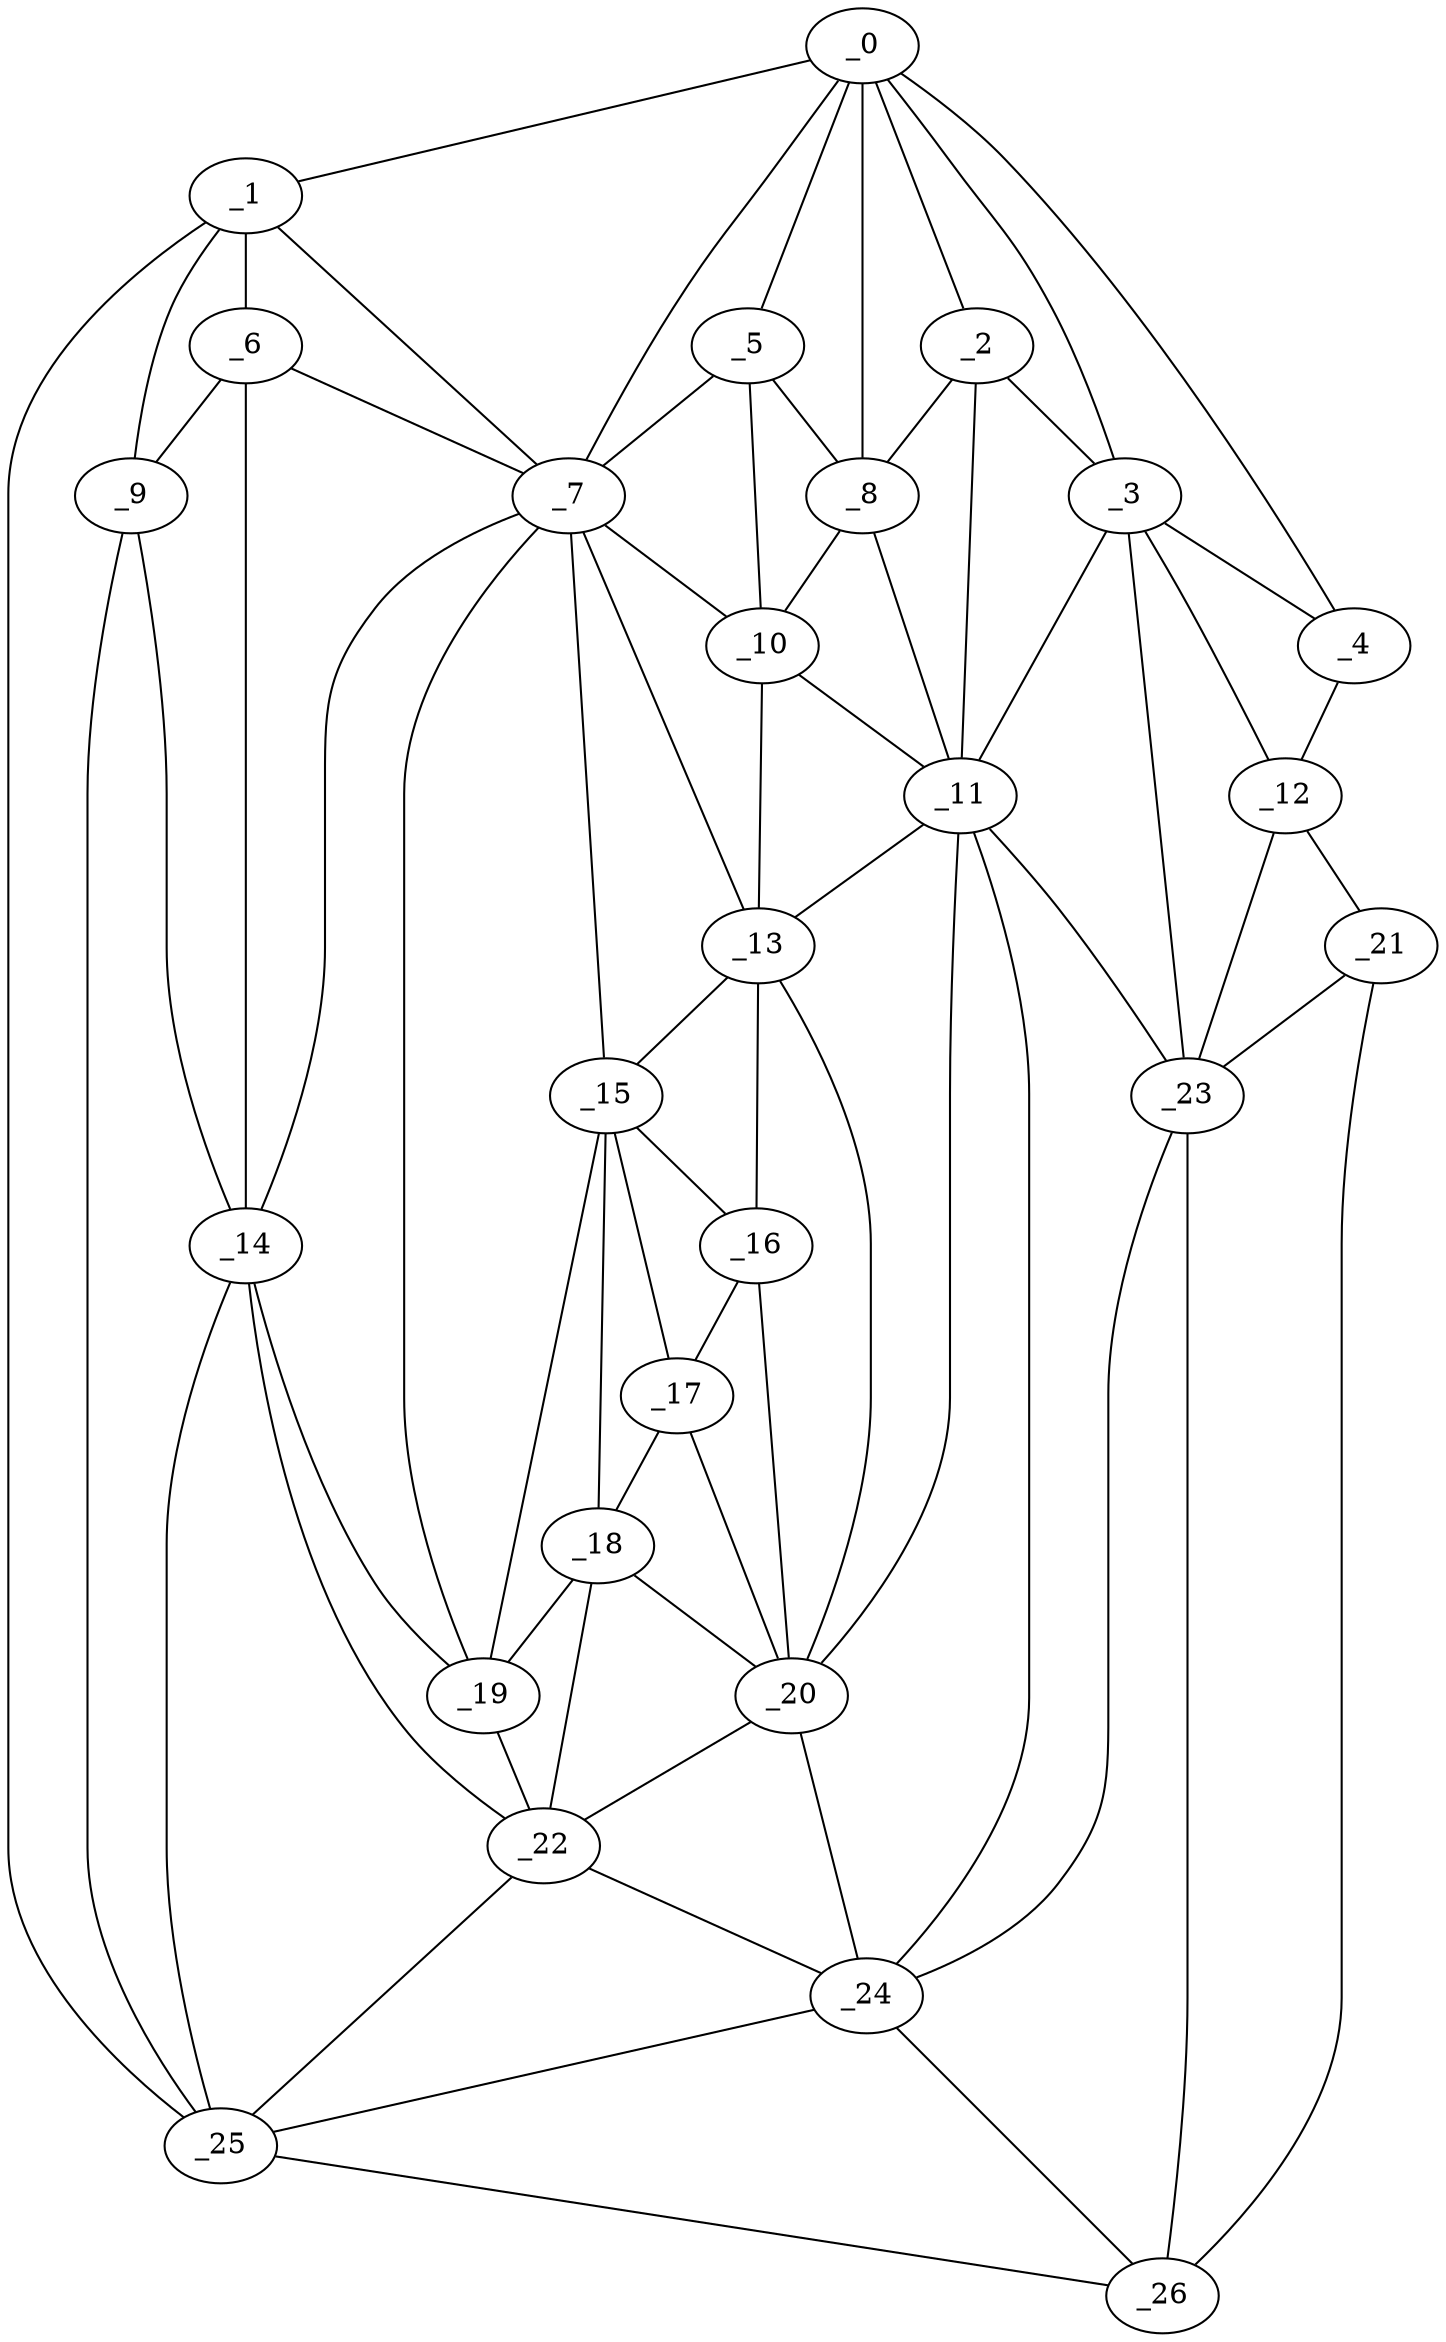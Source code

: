 graph "obj64__5.gxl" {
	_0	 [x=38,
		y=37];
	_1	 [x=39,
		y=123];
	_0 -- _1	 [valence=1];
	_2	 [x=41,
		y=32];
	_0 -- _2	 [valence=1];
	_3	 [x=42,
		y=25];
	_0 -- _3	 [valence=1];
	_4	 [x=46,
		y=7];
	_0 -- _4	 [valence=1];
	_5	 [x=48,
		y=57];
	_0 -- _5	 [valence=2];
	_7	 [x=51,
		y=73];
	_0 -- _7	 [valence=2];
	_8	 [x=53,
		y=52];
	_0 -- _8	 [valence=2];
	_6	 [x=48,
		y=104];
	_1 -- _6	 [valence=2];
	_1 -- _7	 [valence=2];
	_9	 [x=54,
		y=115];
	_1 -- _9	 [valence=2];
	_25	 [x=91,
		y=124];
	_1 -- _25	 [valence=1];
	_2 -- _3	 [valence=1];
	_2 -- _8	 [valence=2];
	_11	 [x=58,
		y=54];
	_2 -- _11	 [valence=2];
	_3 -- _4	 [valence=2];
	_3 -- _11	 [valence=2];
	_12	 [x=64,
		y=5];
	_3 -- _12	 [valence=1];
	_23	 [x=89,
		y=24];
	_3 -- _23	 [valence=1];
	_4 -- _12	 [valence=1];
	_5 -- _7	 [valence=2];
	_5 -- _8	 [valence=2];
	_10	 [x=55,
		y=60];
	_5 -- _10	 [valence=2];
	_6 -- _7	 [valence=2];
	_6 -- _9	 [valence=2];
	_14	 [x=68,
		y=105];
	_6 -- _14	 [valence=2];
	_7 -- _10	 [valence=1];
	_13	 [x=65,
		y=61];
	_7 -- _13	 [valence=2];
	_7 -- _14	 [valence=2];
	_15	 [x=69,
		y=70];
	_7 -- _15	 [valence=2];
	_19	 [x=78,
		y=85];
	_7 -- _19	 [valence=2];
	_8 -- _10	 [valence=2];
	_8 -- _11	 [valence=1];
	_9 -- _14	 [valence=2];
	_9 -- _25	 [valence=2];
	_10 -- _11	 [valence=2];
	_10 -- _13	 [valence=2];
	_11 -- _13	 [valence=1];
	_20	 [x=82,
		y=55];
	_11 -- _20	 [valence=1];
	_11 -- _23	 [valence=1];
	_24	 [x=90,
		y=40];
	_11 -- _24	 [valence=2];
	_21	 [x=84,
		y=7];
	_12 -- _21	 [valence=1];
	_12 -- _23	 [valence=2];
	_13 -- _15	 [valence=2];
	_16	 [x=71,
		y=64];
	_13 -- _16	 [valence=1];
	_13 -- _20	 [valence=2];
	_14 -- _19	 [valence=2];
	_22	 [x=84,
		y=104];
	_14 -- _22	 [valence=2];
	_14 -- _25	 [valence=2];
	_15 -- _16	 [valence=1];
	_17	 [x=77,
		y=72];
	_15 -- _17	 [valence=2];
	_18	 [x=78,
		y=82];
	_15 -- _18	 [valence=1];
	_15 -- _19	 [valence=2];
	_16 -- _17	 [valence=2];
	_16 -- _20	 [valence=2];
	_17 -- _18	 [valence=1];
	_17 -- _20	 [valence=1];
	_18 -- _19	 [valence=2];
	_18 -- _20	 [valence=2];
	_18 -- _22	 [valence=1];
	_19 -- _22	 [valence=1];
	_20 -- _22	 [valence=2];
	_20 -- _24	 [valence=1];
	_21 -- _23	 [valence=2];
	_26	 [x=93,
		y=29];
	_21 -- _26	 [valence=1];
	_22 -- _24	 [valence=2];
	_22 -- _25	 [valence=2];
	_23 -- _24	 [valence=2];
	_23 -- _26	 [valence=2];
	_24 -- _25	 [valence=2];
	_24 -- _26	 [valence=1];
	_25 -- _26	 [valence=1];
}
